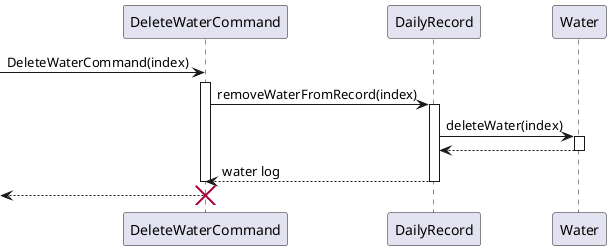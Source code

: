 @startuml

participant "DeleteWaterCommand" as DeleteCmd
participant "DailyRecord" as DailyRec

create DeleteCmd
-> DeleteCmd : DeleteWaterCommand(index)
activate DeleteCmd
DeleteCmd -> DailyRec: removeWaterFromRecord(index)
activate DailyRec

DailyRec -> Water: deleteWater(index)
activate Water
Water --> DailyRec
deactivate Water

DailyRec --> DeleteCmd: water log
deactivate DailyRec

deactivate DeleteCmd
<-- DeleteCmd :
destroy DeleteCmd

@enduml